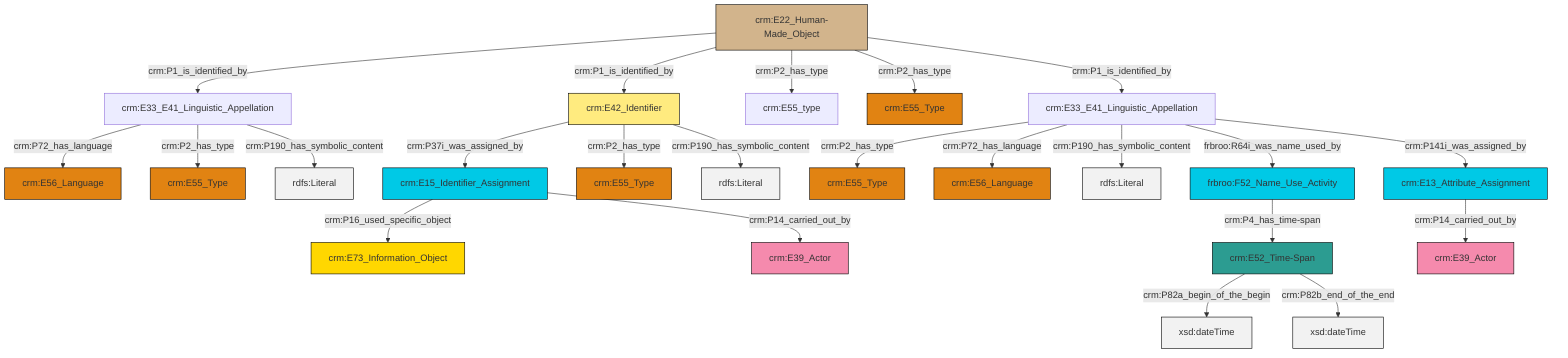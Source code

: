 graph TD
classDef Literal fill:#f2f2f2,stroke:#000000;
classDef CRM_Entity fill:#FFFFFF,stroke:#000000;
classDef Temporal_Entity fill:#00C9E6, stroke:#000000;
classDef Type fill:#E18312, stroke:#000000;
classDef Time-Span fill:#2C9C91, stroke:#000000;
classDef Appellation fill:#FFEB7F, stroke:#000000;
classDef Place fill:#008836, stroke:#000000;
classDef Persistent_Item fill:#B266B2, stroke:#000000;
classDef Conceptual_Object fill:#FFD700, stroke:#000000;
classDef Physical_Thing fill:#D2B48C, stroke:#000000;
classDef Actor fill:#f58aad, stroke:#000000;
classDef PC_Classes fill:#4ce600, stroke:#000000;
classDef Multi fill:#cccccc,stroke:#000000;

2["crm:E33_E41_Linguistic_Appellation"]:::Default -->|crm:P72_has_language| 3["crm:E56_Language"]:::Type
4["crm:E52_Time-Span"]:::Time-Span -->|crm:P82a_begin_of_the_begin| 5[xsd:dateTime]:::Literal
13["crm:E22_Human-Made_Object"]:::Physical_Thing -->|crm:P1_is_identified_by| 2["crm:E33_E41_Linguistic_Appellation"]:::Default
14["crm:E33_E41_Linguistic_Appellation"]:::Default -->|crm:P2_has_type| 15["crm:E55_Type"]:::Type
14["crm:E33_E41_Linguistic_Appellation"]:::Default -->|crm:P72_has_language| 8["crm:E56_Language"]:::Type
0["crm:E15_Identifier_Assignment"]:::Temporal_Entity -->|crm:P16_used_specific_object| 6["crm:E73_Information_Object"]:::Conceptual_Object
13["crm:E22_Human-Made_Object"]:::Physical_Thing -->|crm:P1_is_identified_by| 18["crm:E42_Identifier"]:::Appellation
13["crm:E22_Human-Made_Object"]:::Physical_Thing -->|crm:P2_has_type| 19["crm:E55_type"]:::Default
4["crm:E52_Time-Span"]:::Time-Span -->|crm:P82b_end_of_the_end| 20[xsd:dateTime]:::Literal
14["crm:E33_E41_Linguistic_Appellation"]:::Default -->|crm:P190_has_symbolic_content| 28[rdfs:Literal]:::Literal
2["crm:E33_E41_Linguistic_Appellation"]:::Default -->|crm:P2_has_type| 25["crm:E55_Type"]:::Type
18["crm:E42_Identifier"]:::Appellation -->|crm:P37i_was_assigned_by| 0["crm:E15_Identifier_Assignment"]:::Temporal_Entity
18["crm:E42_Identifier"]:::Appellation -->|crm:P2_has_type| 30["crm:E55_Type"]:::Type
13["crm:E22_Human-Made_Object"]:::Physical_Thing -->|crm:P2_has_type| 34["crm:E55_Type"]:::Type
2["crm:E33_E41_Linguistic_Appellation"]:::Default -->|crm:P190_has_symbolic_content| 37[rdfs:Literal]:::Literal
23["frbroo:F52_Name_Use_Activity"]:::Temporal_Entity -->|crm:P4_has_time-span| 4["crm:E52_Time-Span"]:::Time-Span
0["crm:E15_Identifier_Assignment"]:::Temporal_Entity -->|crm:P14_carried_out_by| 16["crm:E39_Actor"]:::Actor
10["crm:E13_Attribute_Assignment"]:::Temporal_Entity -->|crm:P14_carried_out_by| 32["crm:E39_Actor"]:::Actor
13["crm:E22_Human-Made_Object"]:::Physical_Thing -->|crm:P1_is_identified_by| 14["crm:E33_E41_Linguistic_Appellation"]:::Default
14["crm:E33_E41_Linguistic_Appellation"]:::Default -->|frbroo:R64i_was_name_used_by| 23["frbroo:F52_Name_Use_Activity"]:::Temporal_Entity
14["crm:E33_E41_Linguistic_Appellation"]:::Default -->|crm:P141i_was_assigned_by| 10["crm:E13_Attribute_Assignment"]:::Temporal_Entity
18["crm:E42_Identifier"]:::Appellation -->|crm:P190_has_symbolic_content| 40[rdfs:Literal]:::Literal